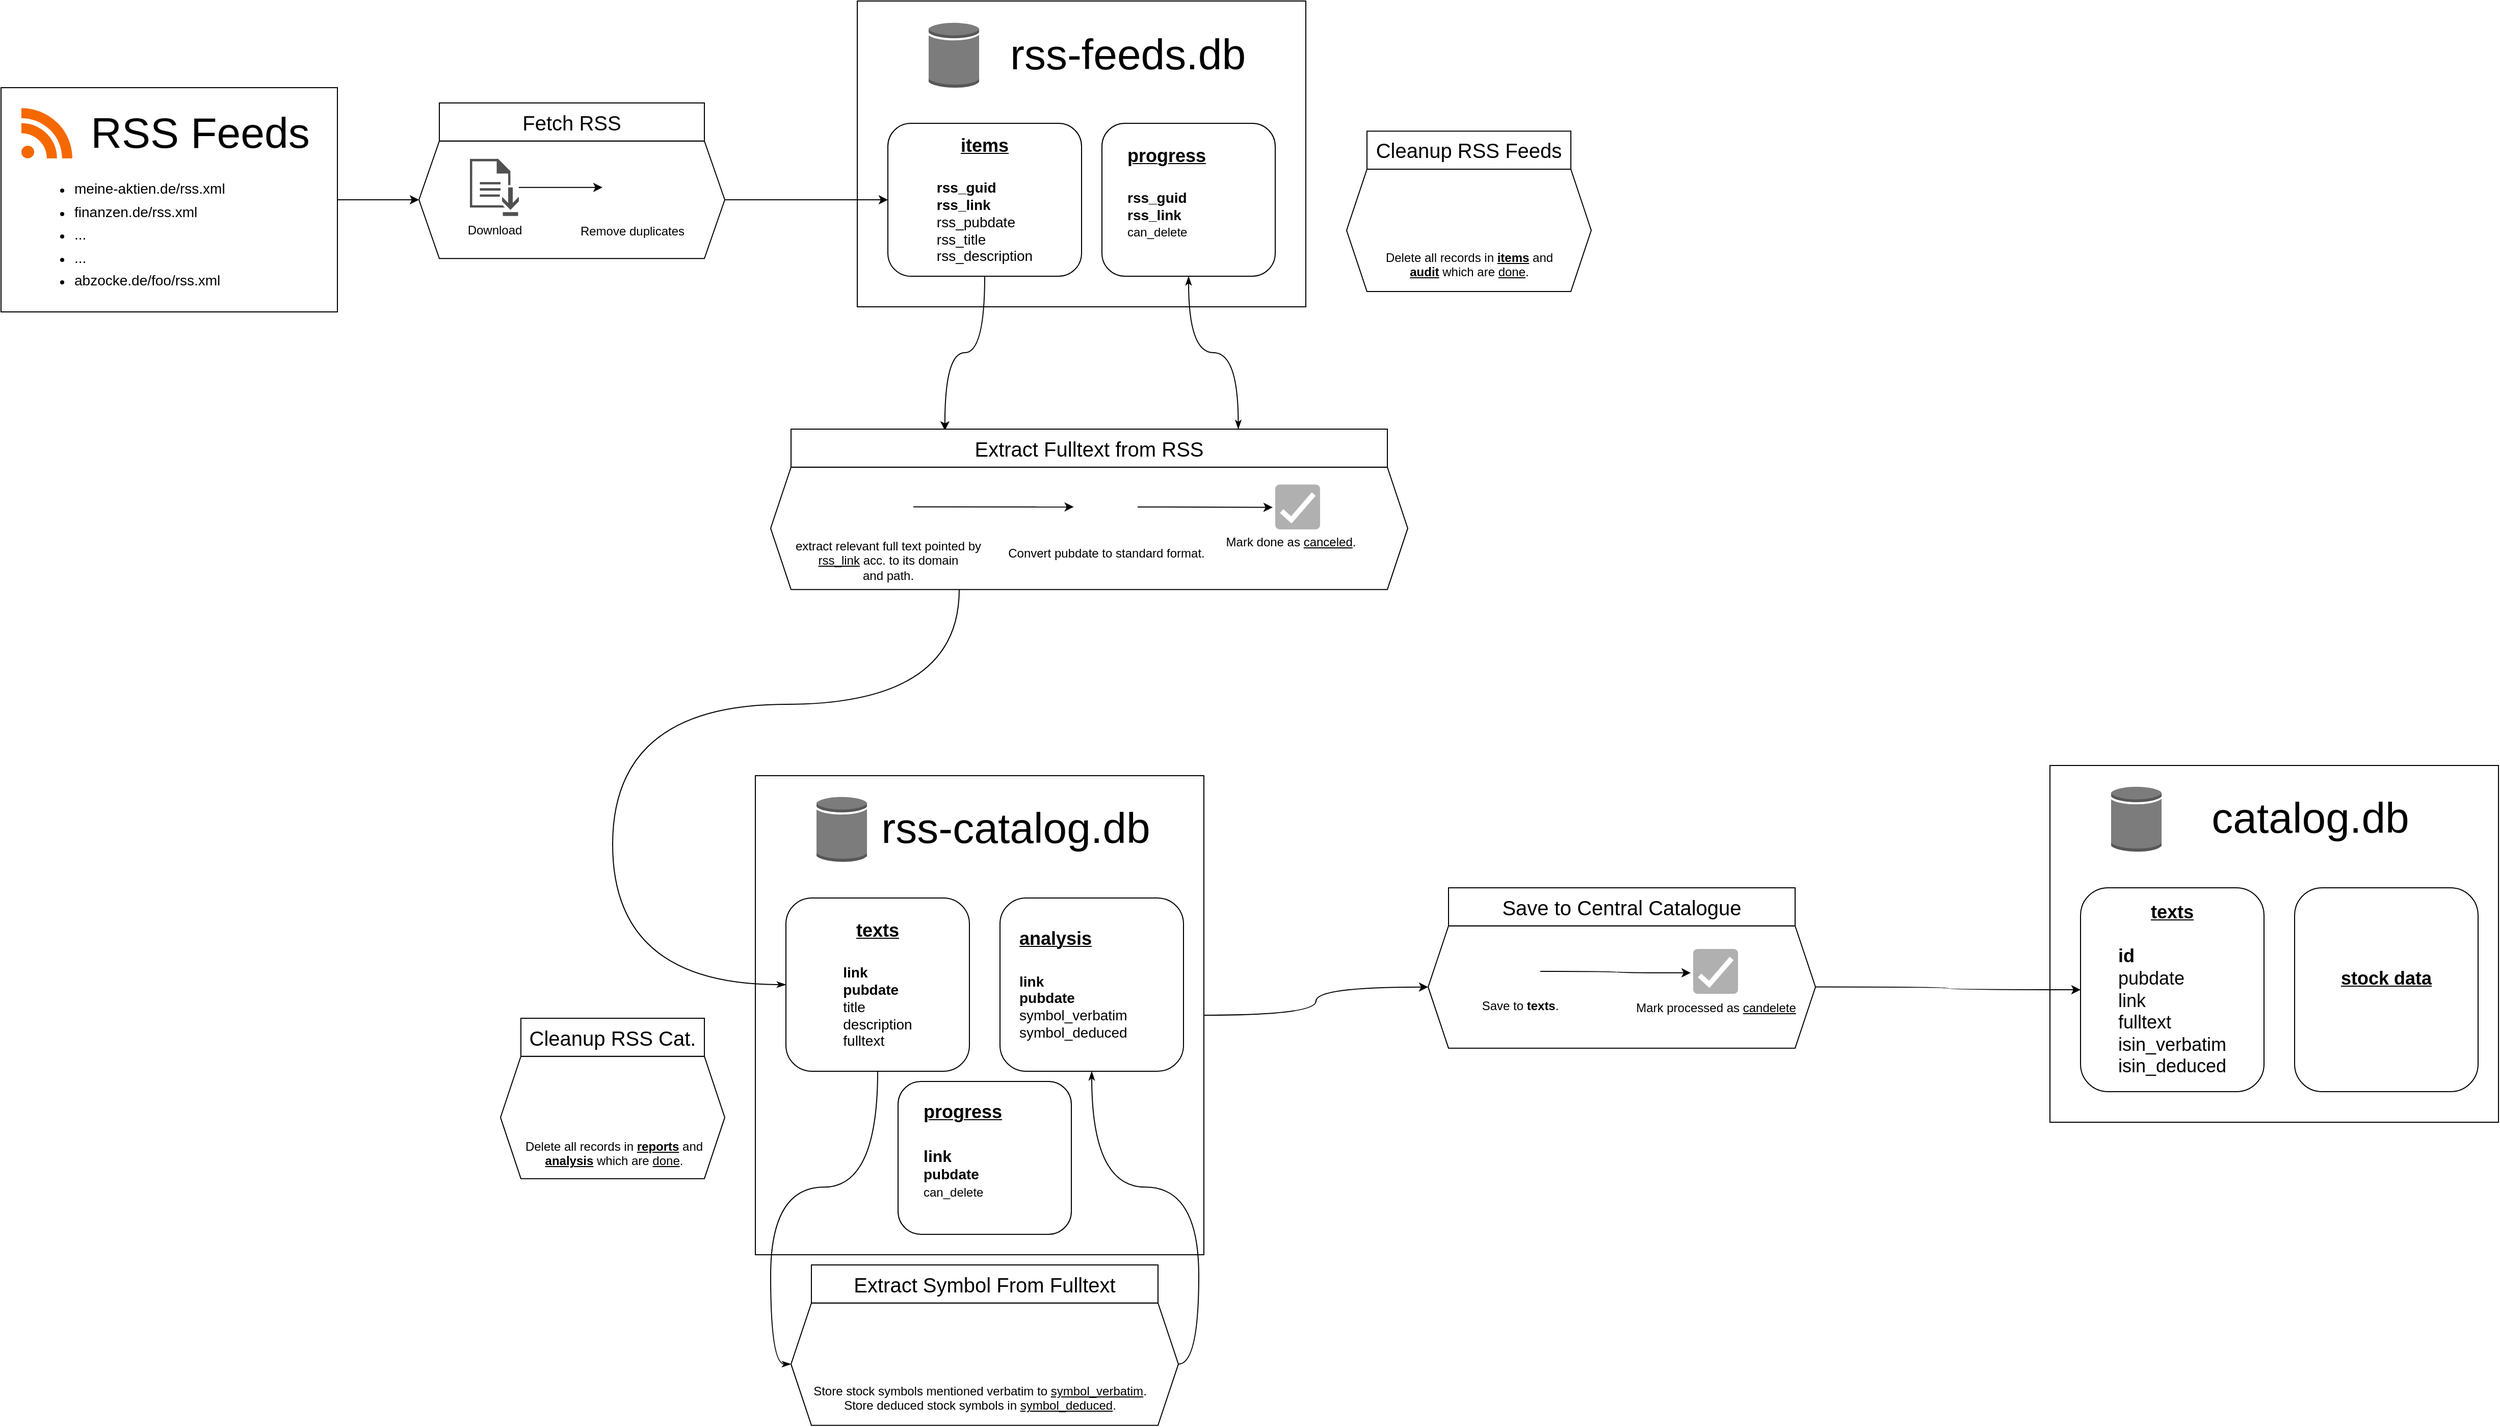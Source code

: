 <mxfile version="14.4.4" type="device"><diagram name="Page-1" id="c7488fd3-1785-93aa-aadb-54a6760d102a"><mxGraphModel dx="3500" dy="1273" grid="1" gridSize="10" guides="1" tooltips="1" connect="1" arrows="1" fold="1" page="1" pageScale="1" pageWidth="1100" pageHeight="850" background="#ffffff" math="0" shadow="0"><root><mxCell id="0"/><mxCell id="1" parent="0"/><mxCell id="L96eIanU1S4voTSLZeWV-96" value="" style="shape=hexagon;perimeter=hexagonPerimeter2;whiteSpace=wrap;html=1;fixedSize=1;" parent="1" vertex="1"><mxGeometry x="295" y="1397.33" width="380" height="120" as="geometry"/></mxCell><mxCell id="L96eIanU1S4voTSLZeWV-49" value="" style="shape=hexagon;perimeter=hexagonPerimeter2;whiteSpace=wrap;html=1;fixedSize=1;" parent="1" vertex="1"><mxGeometry x="-70" y="257.33" width="300" height="115.33" as="geometry"/></mxCell><mxCell id="L96eIanU1S4voTSLZeWV-45" style="edgeStyle=orthogonalEdgeStyle;curved=1;rounded=0;orthogonalLoop=1;jettySize=auto;html=1;entryX=0;entryY=0.5;entryDx=0;entryDy=0;" parent="1" source="L96eIanU1S4voTSLZeWV-40" target="L96eIanU1S4voTSLZeWV-49" edge="1"><mxGeometry relative="1" as="geometry"/></mxCell><mxCell id="L96eIanU1S4voTSLZeWV-40" value="" style="rounded=0;whiteSpace=wrap;html=1;" parent="1" vertex="1"><mxGeometry x="-480" y="205" width="330" height="220" as="geometry"/></mxCell><mxCell id="L96eIanU1S4voTSLZeWV-3" value="" style="rounded=0;whiteSpace=wrap;html=1;" parent="1" vertex="1"><mxGeometry x="360" y="120" width="440" height="300" as="geometry"/></mxCell><mxCell id="L96eIanU1S4voTSLZeWV-2" value="" style="outlineConnect=0;dashed=0;verticalLabelPosition=bottom;verticalAlign=top;align=center;html=1;shape=mxgraph.aws3.generic_database;fillColor=#7D7C7C;gradientColor=none;" parent="1" vertex="1"><mxGeometry x="430" y="140.5" width="49.5" height="64.5" as="geometry"/></mxCell><mxCell id="L96eIanU1S4voTSLZeWV-4" value="&lt;div style=&quot;font-size: 42px&quot;&gt;&lt;font style=&quot;font-size: 42px&quot;&gt;rss-feeds.db&lt;/font&gt;&lt;/div&gt;" style="text;html=1;resizable=0;autosize=1;align=center;verticalAlign=middle;points=[];fillColor=none;strokeColor=none;rounded=0;" parent="1" vertex="1"><mxGeometry x="500" y="162.75" width="250" height="20" as="geometry"/></mxCell><mxCell id="L96eIanU1S4voTSLZeWV-36" value="&lt;div&gt;&lt;u&gt;&lt;font style=&quot;font-size: 18px&quot;&gt;&lt;b&gt;items&lt;/b&gt;&lt;/font&gt;&lt;/u&gt;&lt;/div&gt;&lt;div&gt;&lt;b&gt;&lt;font style=&quot;font-size: 18px&quot;&gt;&lt;br&gt;&lt;/font&gt;&lt;/b&gt;&lt;/div&gt;&lt;div align=&quot;left&quot;&gt;&lt;font style=&quot;font-size: 14px&quot;&gt;&lt;b&gt;rss_guid&lt;/b&gt;&lt;br&gt;&lt;/font&gt;&lt;/div&gt;&lt;div align=&quot;left&quot;&gt;&lt;b&gt;&lt;font style=&quot;font-size: 14px&quot;&gt;rss_link&lt;/font&gt;&lt;/b&gt;&lt;/div&gt;&lt;div align=&quot;left&quot;&gt;&lt;font style=&quot;font-size: 14px&quot;&gt;rss_pubdate&lt;/font&gt;&lt;/div&gt;&lt;div align=&quot;left&quot;&gt;&lt;font style=&quot;font-size: 14px&quot;&gt;rss_title&lt;/font&gt;&lt;/div&gt;&lt;div align=&quot;left&quot;&gt;&lt;font style=&quot;font-size: 14px&quot;&gt;rss_description&lt;br&gt;&lt;/font&gt;&lt;/div&gt;" style="rounded=1;whiteSpace=wrap;html=1;" parent="1" vertex="1"><mxGeometry x="390" y="240" width="190" height="150" as="geometry"/></mxCell><mxCell id="L96eIanU1S4voTSLZeWV-37" value="" style="dashed=0;outlineConnect=0;html=1;align=center;labelPosition=center;verticalLabelPosition=bottom;verticalAlign=top;shape=mxgraph.weblogos.rss;fillColor=#F56800;strokeColor=none" parent="1" vertex="1"><mxGeometry x="-460" y="225" width="50" height="49.35" as="geometry"/></mxCell><mxCell id="L96eIanU1S4voTSLZeWV-41" value="&lt;font style=&quot;font-size: 42px&quot;&gt;RSS Feeds&lt;/font&gt;" style="text;html=1;resizable=0;autosize=1;align=center;verticalAlign=middle;points=[];fillColor=none;strokeColor=none;rounded=0;" parent="1" vertex="1"><mxGeometry x="-400" y="234.67" width="230" height="30" as="geometry"/></mxCell><mxCell id="L96eIanU1S4voTSLZeWV-42" value="&lt;div align=&quot;left&quot;&gt;&lt;ul style=&quot;line-height: 180%&quot;&gt;&lt;li&gt;&lt;font style=&quot;font-size: 14px&quot;&gt;meine-aktien.de/rss.xml&lt;/font&gt;&lt;/li&gt;&lt;li&gt;&lt;font style=&quot;font-size: 14px&quot;&gt;finanzen.de/rss.xml&lt;/font&gt;&lt;/li&gt;&lt;li&gt;&lt;font style=&quot;font-size: 14px&quot;&gt;...&lt;/font&gt;&lt;/li&gt;&lt;li&gt;&lt;font style=&quot;font-size: 14px&quot;&gt;...&lt;/font&gt;&lt;/li&gt;&lt;li&gt;&lt;font style=&quot;font-size: 14px&quot;&gt;abzocke.de/foo/rss.xml&lt;br&gt;&lt;/font&gt;&lt;/li&gt;&lt;/ul&gt;&lt;/div&gt;" style="text;html=1;strokeColor=none;fillColor=none;align=left;verticalAlign=middle;whiteSpace=wrap;rounded=0;" parent="1" vertex="1"><mxGeometry x="-450" y="295" width="261" height="110" as="geometry"/></mxCell><mxCell id="L96eIanU1S4voTSLZeWV-47" style="edgeStyle=orthogonalEdgeStyle;curved=1;rounded=0;orthogonalLoop=1;jettySize=auto;html=1;entryX=0;entryY=0.5;entryDx=0;entryDy=0;" parent="1" source="L96eIanU1S4voTSLZeWV-44" target="L96eIanU1S4voTSLZeWV-46" edge="1"><mxGeometry relative="1" as="geometry"/></mxCell><mxCell id="L96eIanU1S4voTSLZeWV-44" value="Download" style="pointerEvents=1;shadow=0;dashed=0;html=1;strokeColor=none;fillColor=#505050;labelPosition=center;verticalLabelPosition=bottom;verticalAlign=top;outlineConnect=0;align=center;shape=mxgraph.office.concepts.download;" parent="1" vertex="1"><mxGeometry x="-20" y="274.93" width="48" height="56" as="geometry"/></mxCell><mxCell id="L96eIanU1S4voTSLZeWV-48" style="edgeStyle=orthogonalEdgeStyle;curved=1;rounded=0;orthogonalLoop=1;jettySize=auto;html=1;exitX=1;exitY=0.5;exitDx=0;exitDy=0;" parent="1" source="L96eIanU1S4voTSLZeWV-49" target="L96eIanU1S4voTSLZeWV-36" edge="1"><mxGeometry relative="1" as="geometry"><mxPoint x="230" y="315" as="sourcePoint"/></mxGeometry></mxCell><mxCell id="L96eIanU1S4voTSLZeWV-46" value="Remove duplicates" style="shape=image;html=1;verticalAlign=top;verticalLabelPosition=bottom;labelBackgroundColor=#ffffff;imageAspect=0;aspect=fixed;image=https://cdn0.iconfinder.com/data/icons/social-productivity/512/Copy_duplicate-128.png" parent="1" vertex="1"><mxGeometry x="110" y="274.35" width="57.15" height="57.15" as="geometry"/></mxCell><mxCell id="L96eIanU1S4voTSLZeWV-50" value="&lt;div align=&quot;center&quot;&gt;&lt;u&gt;&lt;b&gt;&lt;font style=&quot;font-size: 18px&quot;&gt;progress&lt;/font&gt;&lt;/b&gt;&lt;/u&gt;&lt;/div&gt;&lt;div&gt;&lt;font style=&quot;font-size: 18px&quot;&gt;&lt;b&gt;&lt;br&gt;&lt;/b&gt;&lt;/font&gt;&lt;/div&gt;&lt;div&gt;&lt;b&gt;&lt;font style=&quot;font-size: 14px&quot;&gt;rss_guid&lt;br&gt;&lt;/font&gt;&lt;/b&gt;&lt;/div&gt;&lt;div&gt;&lt;b&gt;&lt;font style=&quot;font-size: 14px&quot;&gt;rss_link&lt;/font&gt;&lt;/b&gt;&lt;/div&gt;&lt;div&gt;can_delete&lt;font style=&quot;font-size: 14px&quot;&gt;&lt;u&gt;&lt;br&gt;&lt;/u&gt;&lt;/font&gt;&lt;/div&gt;&lt;div&gt;&lt;br&gt;&lt;/div&gt;" style="rounded=1;whiteSpace=wrap;html=1;align=left;spacingLeft=23;" parent="1" vertex="1"><mxGeometry x="600" y="240" width="170" height="150" as="geometry"/></mxCell><mxCell id="L96eIanU1S4voTSLZeWV-52" value="" style="rounded=0;whiteSpace=wrap;html=1;" parent="1" vertex="1"><mxGeometry x="260" y="880" width="440" height="470" as="geometry"/></mxCell><mxCell id="L96eIanU1S4voTSLZeWV-53" value="" style="outlineConnect=0;dashed=0;verticalLabelPosition=bottom;verticalAlign=top;align=center;html=1;shape=mxgraph.aws3.generic_database;fillColor=#7D7C7C;gradientColor=none;" parent="1" vertex="1"><mxGeometry x="320" y="900" width="49.5" height="64.5" as="geometry"/></mxCell><mxCell id="L96eIanU1S4voTSLZeWV-54" value="&lt;div style=&quot;font-size: 42px&quot;&gt;&lt;font style=&quot;font-size: 42px&quot;&gt;rss-catalog.db&lt;/font&gt;&lt;/div&gt;" style="text;html=1;resizable=0;autosize=1;align=center;verticalAlign=middle;points=[];fillColor=none;strokeColor=none;rounded=0;" parent="1" vertex="1"><mxGeometry x="375" y="922.25" width="280" height="20" as="geometry"/></mxCell><mxCell id="L96eIanU1S4voTSLZeWV-55" value="&lt;div&gt;&lt;u&gt;&lt;font style=&quot;font-size: 18px&quot;&gt;&lt;b&gt;texts&lt;/b&gt;&lt;/font&gt;&lt;/u&gt;&lt;/div&gt;&lt;div&gt;&lt;font style=&quot;font-size: 18px&quot;&gt;&lt;b&gt;&lt;br&gt;&lt;/b&gt;&lt;/font&gt;&lt;/div&gt;&lt;div align=&quot;left&quot;&gt;&lt;b&gt;&lt;font style=&quot;font-size: 14px&quot;&gt;link&lt;/font&gt;&lt;font style=&quot;font-size: 14px&quot;&gt;&lt;br&gt;&lt;/font&gt;&lt;/b&gt;&lt;/div&gt;&lt;div align=&quot;left&quot;&gt;&lt;font style=&quot;font-size: 14px&quot;&gt;&lt;b&gt;pubdate&lt;/b&gt;&lt;br&gt;&lt;/font&gt;&lt;/div&gt;&lt;div align=&quot;left&quot;&gt;&lt;font style=&quot;font-size: 14px&quot;&gt;title&lt;br&gt;&lt;/font&gt;&lt;/div&gt;&lt;div align=&quot;left&quot;&gt;&lt;font style=&quot;font-size: 14px&quot;&gt;description&lt;br&gt;&lt;/font&gt;&lt;/div&gt;&lt;div align=&quot;left&quot;&gt;&lt;font style=&quot;font-size: 14px&quot;&gt;fulltext&lt;/font&gt;&lt;/div&gt;" style="rounded=1;whiteSpace=wrap;html=1;" parent="1" vertex="1"><mxGeometry x="290" y="1000" width="180" height="170" as="geometry"/></mxCell><mxCell id="L96eIanU1S4voTSLZeWV-76" style="edgeStyle=orthogonalEdgeStyle;curved=1;rounded=0;orthogonalLoop=1;jettySize=auto;html=1;endArrow=none;endFill=0;startArrow=classic;startFill=1;exitX=0.258;exitY=0.036;exitDx=0;exitDy=0;exitPerimeter=0;" parent="1" source="L96eIanU1S4voTSLZeWV-93" target="L96eIanU1S4voTSLZeWV-36" edge="1"><mxGeometry relative="1" as="geometry"><mxPoint x="414" y="540" as="sourcePoint"/></mxGeometry></mxCell><mxCell id="L96eIanU1S4voTSLZeWV-77" style="edgeStyle=orthogonalEdgeStyle;curved=1;rounded=0;orthogonalLoop=1;jettySize=auto;html=1;exitX=0.75;exitY=0;exitDx=0;exitDy=0;entryX=0.5;entryY=1;entryDx=0;entryDy=0;startArrow=classicThin;startFill=1;endArrow=classicThin;endFill=1;" parent="1" source="L96eIanU1S4voTSLZeWV-93" target="L96eIanU1S4voTSLZeWV-50" edge="1"><mxGeometry relative="1" as="geometry"/></mxCell><mxCell id="L96eIanU1S4voTSLZeWV-79" style="edgeStyle=orthogonalEdgeStyle;curved=1;rounded=0;orthogonalLoop=1;jettySize=auto;html=1;entryX=0;entryY=0.5;entryDx=0;entryDy=0;startArrow=none;startFill=0;endArrow=classicThin;endFill=1;" parent="1" source="L96eIanU1S4voTSLZeWV-57" target="L96eIanU1S4voTSLZeWV-55" edge="1"><mxGeometry relative="1" as="geometry"><Array as="points"><mxPoint x="460" y="810"/><mxPoint x="120" y="810"/><mxPoint x="120" y="1085"/></Array></mxGeometry></mxCell><mxCell id="L96eIanU1S4voTSLZeWV-57" value="" style="shape=hexagon;perimeter=hexagonPerimeter2;whiteSpace=wrap;html=1;fixedSize=1;" parent="1" vertex="1"><mxGeometry x="275" y="577.33" width="625" height="120" as="geometry"/></mxCell><mxCell id="L96eIanU1S4voTSLZeWV-126" style="edgeStyle=orthogonalEdgeStyle;curved=1;rounded=0;orthogonalLoop=1;jettySize=auto;html=1;startArrow=none;startFill=0;endArrow=classic;endFill=1;" parent="1" source="L96eIanU1S4voTSLZeWV-61" target="L96eIanU1S4voTSLZeWV-125" edge="1"><mxGeometry relative="1" as="geometry"/></mxCell><mxCell id="L96eIanU1S4voTSLZeWV-61" value="&lt;div&gt;extract relevant full text pointed by &lt;br&gt;&lt;/div&gt;&lt;div&gt;&lt;u&gt;rss_link&lt;/u&gt; acc. to its domain &lt;br&gt;&lt;/div&gt;&lt;div&gt;and path.&lt;/div&gt;" style="shape=image;html=1;verticalAlign=top;verticalLabelPosition=bottom;labelBackgroundColor=#ffffff;imageAspect=0;aspect=fixed;image=https://cdn0.iconfinder.com/data/icons/entypo/100/extract-128.png;align=center;" parent="1" vertex="1"><mxGeometry x="365" y="591.33" width="50" height="50" as="geometry"/></mxCell><mxCell id="L96eIanU1S4voTSLZeWV-63" value="&lt;div&gt;Store stock symbols mentioned verbatim to &lt;u&gt;symbol_verbatim&lt;/u&gt;.&lt;/div&gt;&lt;div&gt;Store deduced stock symbols in &lt;u&gt;symbol_deduced&lt;/u&gt;.&lt;br&gt;&lt;/div&gt;" style="shape=image;html=1;verticalAlign=top;verticalLabelPosition=bottom;labelBackgroundColor=#ffffff;imageAspect=0;aspect=fixed;image=https://cdn4.iconfinder.com/data/icons/success-filloutline/64/chart-analytics-stocks-increasing-growth-128.png;align=center;" parent="1" vertex="1"><mxGeometry x="450" y="1410" width="60" height="60" as="geometry"/></mxCell><mxCell id="L96eIanU1S4voTSLZeWV-65" value="" style="dashed=0;labelPosition=right;align=left;shape=mxgraph.gmdl.checkbox;strokeColor=none;fillColor=#B0B0B0;strokeWidth=2;aspect=fixed;verticalAlign=bottom;" parent="1" vertex="1"><mxGeometry x="770" y="594.33" width="44" height="44" as="geometry"/></mxCell><mxCell id="L96eIanU1S4voTSLZeWV-73" value="&lt;div&gt;Mark done as &lt;u&gt;canceled&lt;/u&gt;.&lt;/div&gt;" style="text;html=1;resizable=0;autosize=1;align=center;verticalAlign=middle;points=[];fillColor=none;strokeColor=none;rounded=0;" parent="1" vertex="1"><mxGeometry x="715" y="641.33" width="140" height="20" as="geometry"/></mxCell><mxCell id="L96eIanU1S4voTSLZeWV-75" value="&lt;div align=&quot;left&quot;&gt;&lt;font size=&quot;1&quot;&gt;&lt;u&gt;&lt;b style=&quot;font-size: 18px&quot;&gt;analysis&lt;/b&gt;&lt;/u&gt;&lt;/font&gt;&lt;/div&gt;&lt;div align=&quot;left&quot;&gt;&lt;font style=&quot;font-size: 18px&quot;&gt;&lt;b&gt;&lt;br&gt;&lt;/b&gt;&lt;/font&gt;&lt;/div&gt;&lt;div align=&quot;left&quot;&gt;&lt;b&gt;&lt;font style=&quot;font-size: 14px&quot;&gt;link&lt;/font&gt;&lt;font style=&quot;font-size: 14px&quot;&gt;&lt;br&gt;&lt;/font&gt;&lt;/b&gt;&lt;/div&gt;&lt;div align=&quot;left&quot;&gt;&lt;font style=&quot;font-size: 14px&quot;&gt;&lt;b&gt;pubdate&lt;/b&gt;&lt;br&gt;&lt;/font&gt;&lt;/div&gt;&lt;div style=&quot;font-size: 14px&quot; align=&quot;left&quot;&gt;symbol&lt;font style=&quot;font-size: 14px&quot;&gt;_verbatim&lt;br&gt;&lt;/font&gt;&lt;/div&gt;&lt;div align=&quot;left&quot;&gt;&lt;font style=&quot;font-size: 14px&quot;&gt;symbol_deduced&lt;/font&gt;&lt;/div&gt;" style="rounded=1;whiteSpace=wrap;html=1;align=left;spacingLeft=17;" parent="1" vertex="1"><mxGeometry x="500" y="1000" width="180" height="170" as="geometry"/></mxCell><mxCell id="L96eIanU1S4voTSLZeWV-81" value="" style="shape=hexagon;perimeter=hexagonPerimeter2;whiteSpace=wrap;html=1;fixedSize=1;" parent="1" vertex="1"><mxGeometry x="840" y="285" width="240" height="120" as="geometry"/></mxCell><mxCell id="L96eIanU1S4voTSLZeWV-86" value="&lt;div&gt;Delete all records in &lt;u&gt;&lt;b&gt;items&lt;/b&gt;&lt;/u&gt; and &lt;br&gt;&lt;/div&gt;&lt;div&gt;&lt;u&gt;&lt;b&gt;audit&lt;/b&gt;&lt;/u&gt; which are &lt;u&gt;done&lt;/u&gt;.&lt;/div&gt;" style="shape=image;html=1;verticalAlign=top;verticalLabelPosition=bottom;labelBackgroundColor=#ffffff;imageAspect=0;aspect=fixed;image=https://cdn3.iconfinder.com/data/icons/materia-flat-halloween-free/24/039_007_broom_halloween_witch_magic-128.png;align=center;" parent="1" vertex="1"><mxGeometry x="928.67" y="295" width="62.67" height="62.67" as="geometry"/></mxCell><mxCell id="L96eIanU1S4voTSLZeWV-89" value="&lt;font style=&quot;font-size: 20px&quot;&gt;Fetch RSS&lt;/font&gt;" style="rounded=0;whiteSpace=wrap;html=1;align=center;" parent="1" vertex="1"><mxGeometry x="-50" y="220" width="260" height="37.33" as="geometry"/></mxCell><mxCell id="L96eIanU1S4voTSLZeWV-92" value="&lt;font style=&quot;font-size: 20px&quot;&gt;Cleanup RSS&lt;/font&gt;&lt;font style=&quot;font-size: 20px&quot;&gt; Feeds&lt;/font&gt;" style="rounded=0;whiteSpace=wrap;html=1;align=center;" parent="1" vertex="1"><mxGeometry x="860" y="247.67" width="200" height="37.33" as="geometry"/></mxCell><mxCell id="L96eIanU1S4voTSLZeWV-93" value="&lt;font style=&quot;font-size: 20px&quot;&gt;Extract Fulltext from RSS&lt;/font&gt;" style="rounded=0;whiteSpace=wrap;html=1;align=center;" parent="1" vertex="1"><mxGeometry x="295" y="540" width="585" height="37.33" as="geometry"/></mxCell><mxCell id="L96eIanU1S4voTSLZeWV-101" value="&lt;font style=&quot;font-size: 20px&quot;&gt;Extract Symbol From Fulltext&lt;br&gt;&lt;/font&gt;" style="rounded=0;whiteSpace=wrap;html=1;align=center;" parent="1" vertex="1"><mxGeometry x="315" y="1360" width="340" height="37.33" as="geometry"/></mxCell><mxCell id="L96eIanU1S4voTSLZeWV-104" style="edgeStyle=orthogonalEdgeStyle;curved=1;rounded=0;orthogonalLoop=1;jettySize=auto;html=1;entryX=0.5;entryY=1;entryDx=0;entryDy=0;startArrow=classicThin;startFill=1;endArrow=none;endFill=0;exitX=0;exitY=0.5;exitDx=0;exitDy=0;" parent="1" source="L96eIanU1S4voTSLZeWV-96" target="L96eIanU1S4voTSLZeWV-55" edge="1"><mxGeometry relative="1" as="geometry"/></mxCell><mxCell id="L96eIanU1S4voTSLZeWV-105" style="edgeStyle=orthogonalEdgeStyle;curved=1;rounded=0;orthogonalLoop=1;jettySize=auto;html=1;exitX=1;exitY=0.5;exitDx=0;exitDy=0;entryX=0.5;entryY=1;entryDx=0;entryDy=0;startArrow=none;startFill=0;endArrow=classicThin;endFill=1;" parent="1" source="L96eIanU1S4voTSLZeWV-96" target="L96eIanU1S4voTSLZeWV-75" edge="1"><mxGeometry relative="1" as="geometry"/></mxCell><mxCell id="L96eIanU1S4voTSLZeWV-106" value="" style="rounded=0;whiteSpace=wrap;html=1;" parent="1" vertex="1"><mxGeometry x="1530" y="870" width="440" height="350" as="geometry"/></mxCell><mxCell id="L96eIanU1S4voTSLZeWV-107" value="" style="outlineConnect=0;dashed=0;verticalLabelPosition=bottom;verticalAlign=top;align=center;html=1;shape=mxgraph.aws3.generic_database;fillColor=#7D7C7C;gradientColor=none;" parent="1" vertex="1"><mxGeometry x="1590" y="890" width="49.5" height="64.5" as="geometry"/></mxCell><mxCell id="L96eIanU1S4voTSLZeWV-108" value="&lt;div style=&quot;font-size: 42px&quot;&gt;&lt;font style=&quot;font-size: 42px&quot;&gt;catalog.db&lt;/font&gt;&lt;/div&gt;" style="text;html=1;resizable=0;autosize=1;align=center;verticalAlign=middle;points=[];fillColor=none;strokeColor=none;rounded=0;" parent="1" vertex="1"><mxGeometry x="1680" y="912.25" width="210" height="20" as="geometry"/></mxCell><mxCell id="L96eIanU1S4voTSLZeWV-109" value="&lt;div&gt;&lt;u&gt;&lt;font style=&quot;font-size: 18px&quot;&gt;&lt;b&gt;texts&lt;/b&gt;&lt;/font&gt;&lt;/u&gt;&lt;/div&gt;&lt;div style=&quot;font-size: 18px&quot;&gt;&lt;font style=&quot;font-size: 18px&quot;&gt;&lt;b&gt;&lt;br&gt;&lt;/b&gt;&lt;/font&gt;&lt;/div&gt;&lt;div style=&quot;font-size: 18px&quot; align=&quot;left&quot;&gt;&lt;font style=&quot;font-size: 18px&quot;&gt;&lt;b&gt;id&lt;br&gt;&lt;/b&gt;&lt;/font&gt;&lt;/div&gt;&lt;div style=&quot;font-size: 18px&quot; align=&quot;left&quot;&gt;&lt;font style=&quot;font-size: 18px&quot;&gt;pubdate&lt;font style=&quot;font-size: 18px&quot;&gt;&lt;br&gt;&lt;/font&gt;&lt;/font&gt;&lt;/div&gt;&lt;div style=&quot;font-size: 18px&quot; align=&quot;left&quot;&gt;&lt;font style=&quot;font-size: 18px&quot;&gt;&lt;font style=&quot;font-size: 18px&quot;&gt;link&lt;br&gt;&lt;/font&gt;&lt;/font&gt;&lt;/div&gt;&lt;div style=&quot;font-size: 18px&quot; align=&quot;left&quot;&gt;&lt;font style=&quot;font-size: 18px&quot;&gt;fulltext&lt;br&gt;&lt;/font&gt;&lt;/div&gt;&lt;div style=&quot;font-size: 18px&quot; align=&quot;left&quot;&gt;&lt;font style=&quot;font-size: 18px&quot;&gt;isin_verbatim&lt;/font&gt;&lt;/div&gt;&lt;div style=&quot;font-size: 18px&quot; align=&quot;left&quot;&gt;&lt;font style=&quot;font-size: 18px&quot;&gt;isin_deduced&lt;/font&gt;&lt;/div&gt;" style="rounded=1;whiteSpace=wrap;html=1;" parent="1" vertex="1"><mxGeometry x="1560" y="990" width="180" height="200" as="geometry"/></mxCell><mxCell id="L96eIanU1S4voTSLZeWV-110" value="&lt;font style=&quot;font-size: 18px&quot;&gt;&lt;u&gt;&lt;b&gt;stock data&lt;/b&gt;&lt;/u&gt;&lt;/font&gt;&lt;br&gt;&lt;div&gt;&lt;font style=&quot;font-size: 18px&quot;&gt;&lt;b&gt;&lt;br&gt;&lt;/b&gt;&lt;/font&gt;&lt;/div&gt;" style="rounded=1;whiteSpace=wrap;html=1;" parent="1" vertex="1"><mxGeometry x="1770" y="990" width="180" height="200" as="geometry"/></mxCell><mxCell id="L96eIanU1S4voTSLZeWV-112" value="" style="shape=hexagon;perimeter=hexagonPerimeter2;whiteSpace=wrap;html=1;fixedSize=1;" parent="1" vertex="1"><mxGeometry x="10" y="1155.33" width="220" height="120" as="geometry"/></mxCell><mxCell id="L96eIanU1S4voTSLZeWV-113" value="&lt;div&gt;Delete all records in &lt;u&gt;&lt;b&gt;reports&lt;/b&gt;&lt;/u&gt; and &lt;br&gt;&lt;/div&gt;&lt;div&gt;&lt;u&gt;&lt;b&gt;analysis&lt;/b&gt;&lt;/u&gt; which are &lt;u&gt;done&lt;/u&gt;.&lt;/div&gt;" style="shape=image;html=1;verticalAlign=top;verticalLabelPosition=bottom;labelBackgroundColor=#ffffff;imageAspect=0;aspect=fixed;image=https://cdn3.iconfinder.com/data/icons/materia-flat-halloween-free/24/039_007_broom_halloween_witch_magic-128.png;align=center;" parent="1" vertex="1"><mxGeometry x="90" y="1167.34" width="62.67" height="62.67" as="geometry"/></mxCell><mxCell id="L96eIanU1S4voTSLZeWV-114" value="&lt;font style=&quot;font-size: 20px&quot;&gt;Cleanup RSS Cat.&lt;br&gt;&lt;/font&gt;" style="rounded=0;whiteSpace=wrap;html=1;align=center;" parent="1" vertex="1"><mxGeometry x="30" y="1118" width="180" height="37.33" as="geometry"/></mxCell><mxCell id="L96eIanU1S4voTSLZeWV-122" style="edgeStyle=orthogonalEdgeStyle;curved=1;rounded=0;orthogonalLoop=1;jettySize=auto;html=1;entryX=0;entryY=0.5;entryDx=0;entryDy=0;startArrow=none;startFill=0;endArrow=classic;endFill=1;" parent="1" source="L96eIanU1S4voTSLZeWV-115" target="L96eIanU1S4voTSLZeWV-109" edge="1"><mxGeometry relative="1" as="geometry"/></mxCell><mxCell id="L96eIanU1S4voTSLZeWV-123" style="edgeStyle=orthogonalEdgeStyle;curved=1;rounded=0;orthogonalLoop=1;jettySize=auto;html=1;exitX=0;exitY=0.5;exitDx=0;exitDy=0;entryX=1;entryY=0.5;entryDx=0;entryDy=0;startArrow=classic;startFill=1;endArrow=none;endFill=0;" parent="1" source="L96eIanU1S4voTSLZeWV-115" target="L96eIanU1S4voTSLZeWV-52" edge="1"><mxGeometry relative="1" as="geometry"/></mxCell><mxCell id="L96eIanU1S4voTSLZeWV-115" value="" style="shape=hexagon;perimeter=hexagonPerimeter2;whiteSpace=wrap;html=1;fixedSize=1;" parent="1" vertex="1"><mxGeometry x="920" y="1027.33" width="380" height="120" as="geometry"/></mxCell><mxCell id="L96eIanU1S4voTSLZeWV-117" value="&lt;font style=&quot;font-size: 20px&quot;&gt;Save to Central Catalogue&lt;/font&gt;" style="rounded=0;whiteSpace=wrap;html=1;align=center;" parent="1" vertex="1"><mxGeometry x="940" y="990" width="340" height="37.33" as="geometry"/></mxCell><mxCell id="L96eIanU1S4voTSLZeWV-121" style="edgeStyle=orthogonalEdgeStyle;curved=1;rounded=0;orthogonalLoop=1;jettySize=auto;html=1;startArrow=none;startFill=0;endArrow=classic;endFill=1;entryX=-0.055;entryY=0.532;entryDx=0;entryDy=0;entryPerimeter=0;" parent="1" source="L96eIanU1S4voTSLZeWV-118" target="L96eIanU1S4voTSLZeWV-119" edge="1"><mxGeometry relative="1" as="geometry"><mxPoint x="1160" y="1074" as="targetPoint"/></mxGeometry></mxCell><mxCell id="L96eIanU1S4voTSLZeWV-118" value="Save to &lt;b&gt;texts&lt;/b&gt;." style="shape=image;html=1;verticalAlign=top;verticalLabelPosition=bottom;labelBackgroundColor=#ffffff;imageAspect=0;aspect=fixed;image=https://cdn4.iconfinder.com/data/icons/basic-user-interface-elements/700/save-guardar-diskette-128.png;align=center;" parent="1" vertex="1"><mxGeometry x="990" y="1052" width="40" height="40" as="geometry"/></mxCell><mxCell id="L96eIanU1S4voTSLZeWV-119" value="" style="dashed=0;labelPosition=right;align=left;shape=mxgraph.gmdl.checkbox;strokeColor=none;fillColor=#B0B0B0;strokeWidth=2;aspect=fixed;verticalAlign=bottom;" parent="1" vertex="1"><mxGeometry x="1180" y="1050" width="44" height="44" as="geometry"/></mxCell><mxCell id="L96eIanU1S4voTSLZeWV-120" value="Mark processed as &lt;u&gt;candelete&lt;/u&gt;" style="text;html=1;resizable=0;autosize=1;align=center;verticalAlign=middle;points=[];fillColor=none;strokeColor=none;rounded=0;" parent="1" vertex="1"><mxGeometry x="1117" y="1098" width="170" height="20" as="geometry"/></mxCell><mxCell id="L96eIanU1S4voTSLZeWV-127" style="edgeStyle=orthogonalEdgeStyle;curved=1;rounded=0;orthogonalLoop=1;jettySize=auto;html=1;entryX=-0.057;entryY=0.51;entryDx=0;entryDy=0;entryPerimeter=0;startArrow=none;startFill=0;endArrow=classic;endFill=1;" parent="1" source="L96eIanU1S4voTSLZeWV-125" target="L96eIanU1S4voTSLZeWV-65" edge="1"><mxGeometry relative="1" as="geometry"/></mxCell><mxCell id="L96eIanU1S4voTSLZeWV-125" value="Convert pubdate to standard format." style="shape=image;html=1;verticalAlign=top;verticalLabelPosition=bottom;labelBackgroundColor=#ffffff;imageAspect=0;aspect=fixed;image=https://cdn3.iconfinder.com/data/icons/currency-conversion-euro-vol-2/36/currency_money_conversion_euro_to_Bitcoin_finance-128.png;align=center;" parent="1" vertex="1"><mxGeometry x="572.33" y="584.99" width="62.67" height="62.67" as="geometry"/></mxCell><mxCell id="YqcUtGOMyexkDWNuWxN7-1" value="&lt;div align=&quot;center&quot;&gt;&lt;u&gt;&lt;b&gt;&lt;font style=&quot;font-size: 18px&quot;&gt;progress&lt;/font&gt;&lt;/b&gt;&lt;/u&gt;&lt;/div&gt;&lt;div&gt;&lt;font style=&quot;font-size: 18px&quot;&gt;&lt;b&gt;&lt;br&gt;&lt;/b&gt;&lt;/font&gt;&lt;/div&gt;&lt;div style=&quot;font-size: 16px&quot;&gt;&lt;b&gt;link&lt;font style=&quot;font-size: 14px&quot;&gt;&lt;br&gt;&lt;/font&gt;&lt;/b&gt;&lt;/div&gt;&lt;div&gt;&lt;b&gt;&lt;font style=&quot;font-size: 14px&quot;&gt;pubdate&lt;/font&gt;&lt;/b&gt;&lt;/div&gt;&lt;div&gt;can_delete&lt;font style=&quot;font-size: 14px&quot;&gt;&lt;u&gt;&lt;br&gt;&lt;/u&gt;&lt;/font&gt;&lt;/div&gt;&lt;div&gt;&lt;br&gt;&lt;/div&gt;" style="rounded=1;whiteSpace=wrap;html=1;align=left;spacingLeft=23;" vertex="1" parent="1"><mxGeometry x="400" y="1180" width="170" height="150" as="geometry"/></mxCell></root></mxGraphModel></diagram></mxfile>